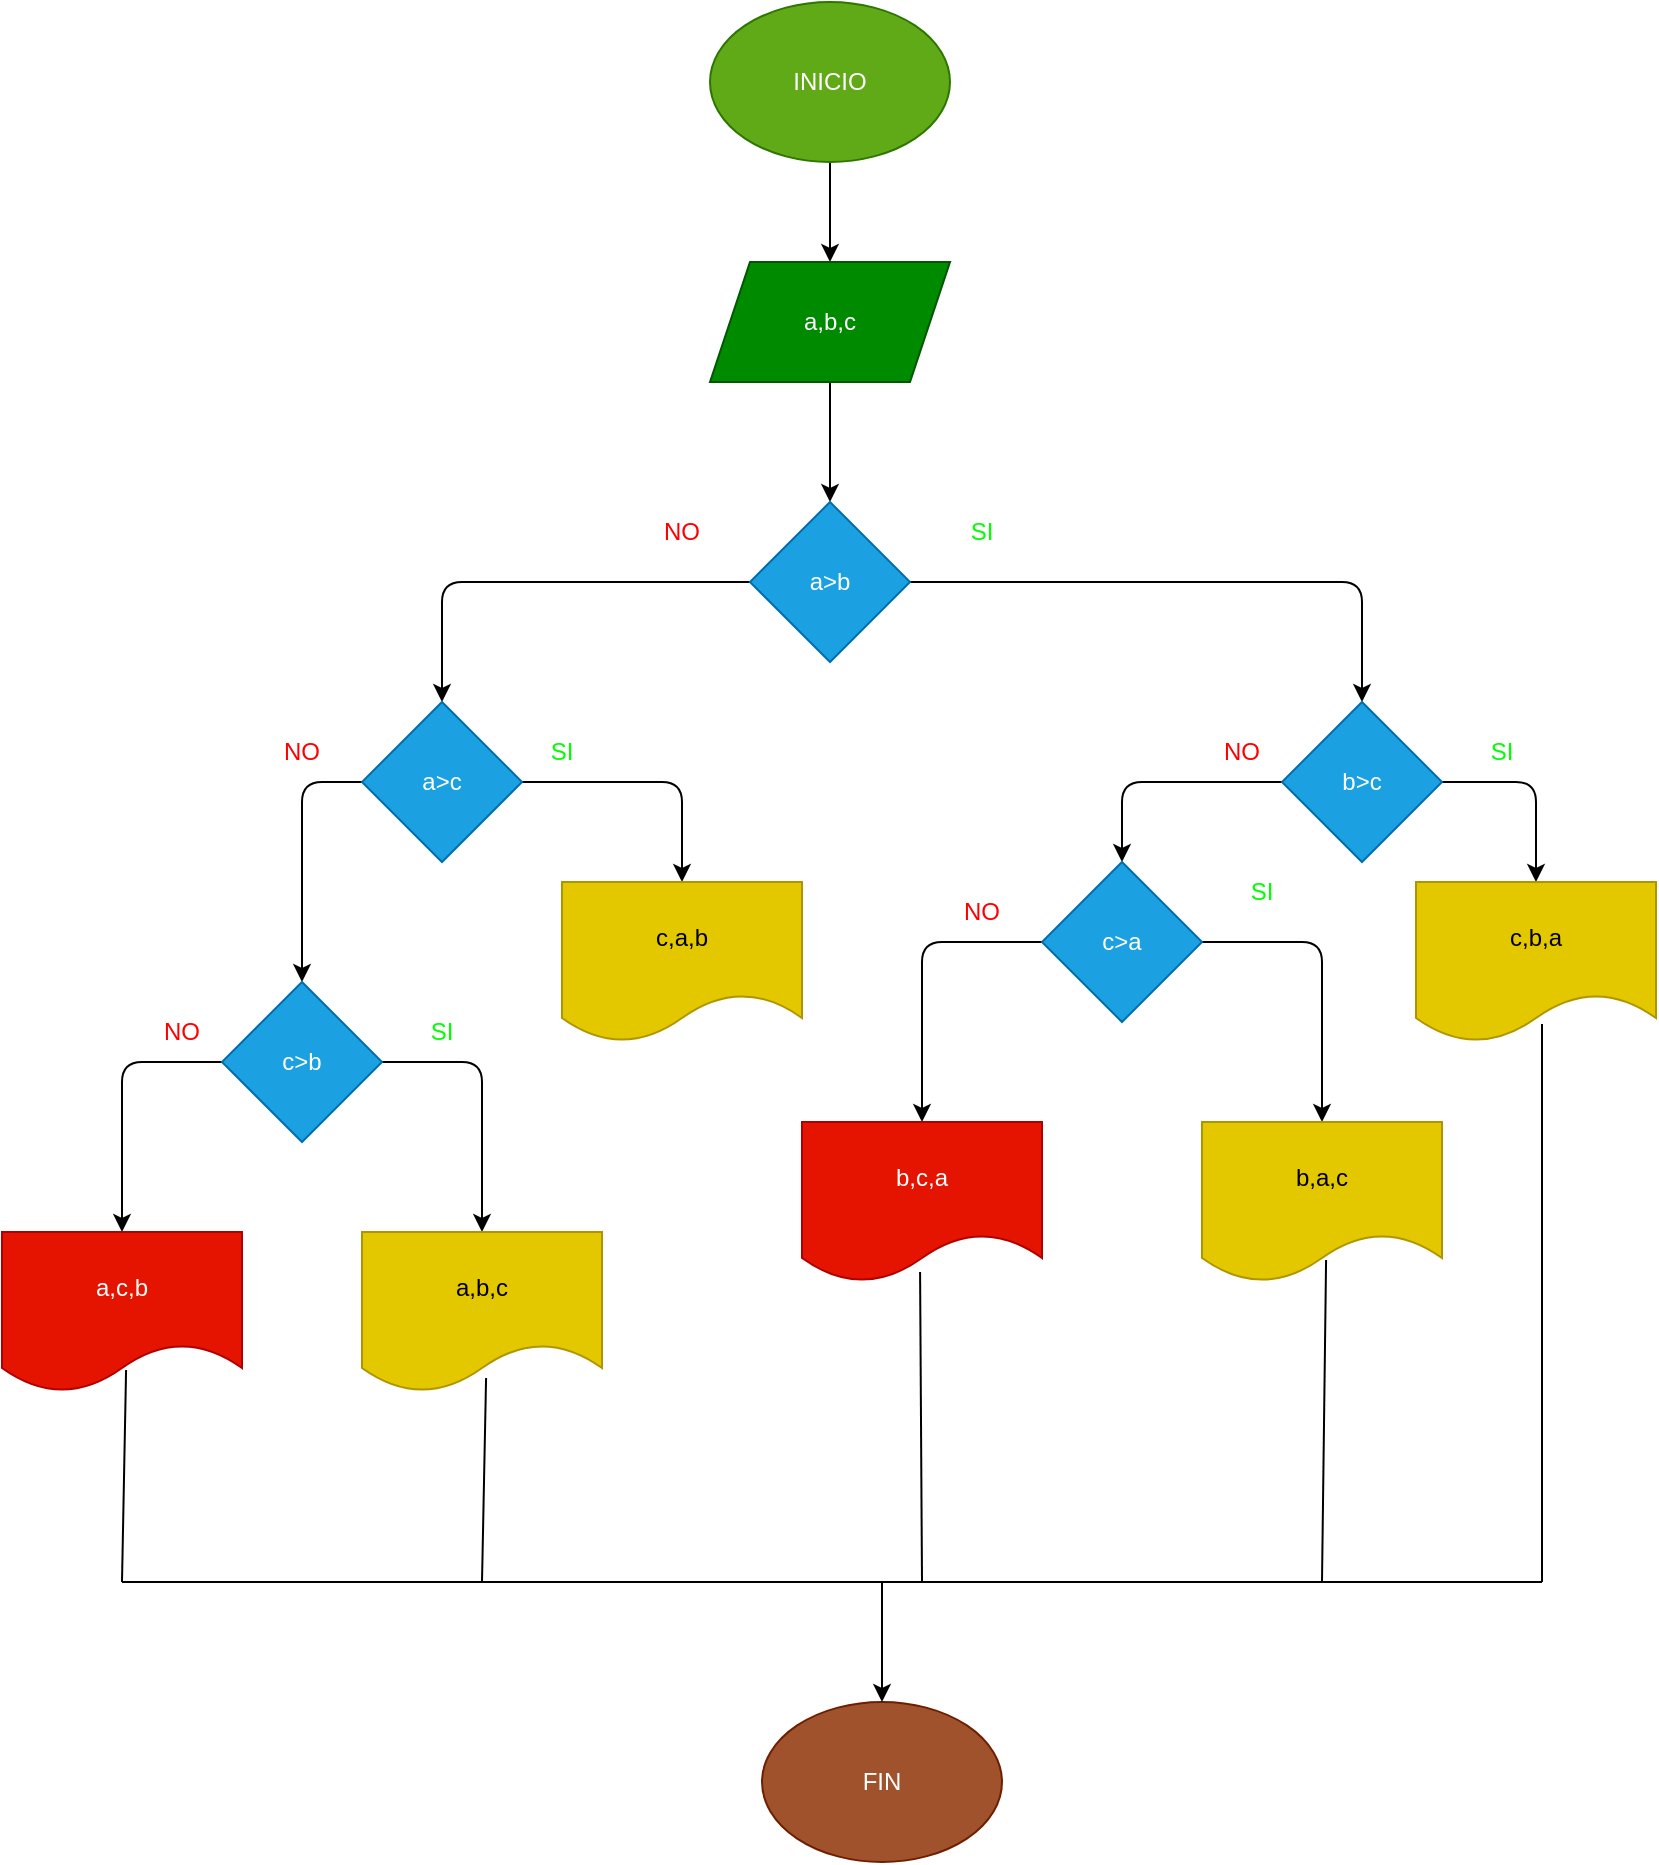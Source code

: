 <mxfile>
    <diagram id="SbDoswk6Quu5Co4p2oR-" name="Página-1">
        <mxGraphModel dx="662" dy="513" grid="1" gridSize="10" guides="1" tooltips="1" connect="1" arrows="1" fold="1" page="1" pageScale="1" pageWidth="827" pageHeight="1169" math="0" shadow="0">
            <root>
                <mxCell id="0"/>
                <mxCell id="1" parent="0"/>
                <mxCell id="4" value="" style="edgeStyle=none;html=1;" edge="1" parent="1" source="2" target="3">
                    <mxGeometry relative="1" as="geometry"/>
                </mxCell>
                <mxCell id="2" value="INICIO" style="ellipse;whiteSpace=wrap;html=1;fillColor=#60a917;fontColor=#ffffff;strokeColor=#2D7600;" vertex="1" parent="1">
                    <mxGeometry x="354" width="120" height="80" as="geometry"/>
                </mxCell>
                <mxCell id="6" value="" style="edgeStyle=none;html=1;" edge="1" parent="1" source="3" target="5">
                    <mxGeometry relative="1" as="geometry"/>
                </mxCell>
                <mxCell id="3" value="a,b,c" style="shape=parallelogram;perimeter=parallelogramPerimeter;whiteSpace=wrap;html=1;fixedSize=1;fillColor=#008a00;fontColor=#ffffff;strokeColor=#005700;" vertex="1" parent="1">
                    <mxGeometry x="354" y="130" width="120" height="60" as="geometry"/>
                </mxCell>
                <mxCell id="8" value="" style="edgeStyle=none;html=1;" edge="1" parent="1" source="5" target="7">
                    <mxGeometry relative="1" as="geometry">
                        <Array as="points">
                            <mxPoint x="680" y="290"/>
                        </Array>
                    </mxGeometry>
                </mxCell>
                <mxCell id="10" value="" style="edgeStyle=none;html=1;" edge="1" parent="1" source="5" target="9">
                    <mxGeometry relative="1" as="geometry">
                        <Array as="points">
                            <mxPoint x="220" y="290"/>
                        </Array>
                    </mxGeometry>
                </mxCell>
                <mxCell id="5" value="a&amp;gt;b" style="rhombus;whiteSpace=wrap;html=1;fillColor=#1ba1e2;fontColor=#ffffff;strokeColor=#006EAF;" vertex="1" parent="1">
                    <mxGeometry x="374" y="250" width="80" height="80" as="geometry"/>
                </mxCell>
                <mxCell id="12" value="" style="edgeStyle=none;html=1;" edge="1" parent="1" source="7" target="11">
                    <mxGeometry relative="1" as="geometry">
                        <Array as="points">
                            <mxPoint x="560" y="390"/>
                        </Array>
                    </mxGeometry>
                </mxCell>
                <mxCell id="14" value="" style="edgeStyle=none;html=1;entryX=0.5;entryY=0;entryDx=0;entryDy=0;" edge="1" parent="1" source="7" target="46">
                    <mxGeometry relative="1" as="geometry">
                        <mxPoint x="768.125" y="440" as="targetPoint"/>
                        <Array as="points">
                            <mxPoint x="767" y="390"/>
                        </Array>
                    </mxGeometry>
                </mxCell>
                <mxCell id="7" value="b&amp;gt;c" style="rhombus;whiteSpace=wrap;html=1;fillColor=#1ba1e2;fontColor=#ffffff;strokeColor=#006EAF;" vertex="1" parent="1">
                    <mxGeometry x="640" y="350" width="80" height="80" as="geometry"/>
                </mxCell>
                <mxCell id="23" value="" style="edgeStyle=none;html=1;entryX=0.5;entryY=0;entryDx=0;entryDy=0;" edge="1" parent="1" source="9" target="45">
                    <mxGeometry relative="1" as="geometry">
                        <mxPoint x="340" y="440" as="targetPoint"/>
                        <Array as="points">
                            <mxPoint x="340" y="390"/>
                        </Array>
                    </mxGeometry>
                </mxCell>
                <mxCell id="25" value="" style="edgeStyle=none;html=1;" edge="1" parent="1" source="9" target="24">
                    <mxGeometry relative="1" as="geometry">
                        <Array as="points">
                            <mxPoint x="150" y="390"/>
                        </Array>
                    </mxGeometry>
                </mxCell>
                <mxCell id="9" value="a&amp;gt;c" style="rhombus;whiteSpace=wrap;html=1;fillColor=#1ba1e2;fontColor=#ffffff;strokeColor=#006EAF;" vertex="1" parent="1">
                    <mxGeometry x="180" y="350" width="80" height="80" as="geometry"/>
                </mxCell>
                <mxCell id="16" style="edgeStyle=none;html=1;entryX=0.5;entryY=0;entryDx=0;entryDy=0;" edge="1" parent="1" source="11" target="44">
                    <mxGeometry relative="1" as="geometry">
                        <mxPoint x="660" y="555" as="targetPoint"/>
                        <Array as="points">
                            <mxPoint x="660" y="470"/>
                        </Array>
                    </mxGeometry>
                </mxCell>
                <mxCell id="19" value="" style="edgeStyle=none;html=1;" edge="1" parent="1" source="11" target="43">
                    <mxGeometry relative="1" as="geometry">
                        <mxPoint x="460" y="555" as="targetPoint"/>
                        <Array as="points">
                            <mxPoint x="460" y="470"/>
                        </Array>
                    </mxGeometry>
                </mxCell>
                <mxCell id="11" value="c&amp;gt;a" style="rhombus;whiteSpace=wrap;html=1;fillColor=#1ba1e2;fontColor=#ffffff;strokeColor=#006EAF;" vertex="1" parent="1">
                    <mxGeometry x="520" y="430" width="80" height="80" as="geometry"/>
                </mxCell>
                <mxCell id="27" value="" style="edgeStyle=none;html=1;entryX=0.5;entryY=0;entryDx=0;entryDy=0;" edge="1" parent="1" source="24" target="42">
                    <mxGeometry relative="1" as="geometry">
                        <mxPoint x="240" y="615" as="targetPoint"/>
                        <Array as="points">
                            <mxPoint x="240" y="530"/>
                        </Array>
                    </mxGeometry>
                </mxCell>
                <mxCell id="29" value="" style="edgeStyle=none;html=1;entryX=0.5;entryY=0;entryDx=0;entryDy=0;" edge="1" parent="1" source="24" target="41">
                    <mxGeometry relative="1" as="geometry">
                        <mxPoint x="60" y="615" as="targetPoint"/>
                        <Array as="points">
                            <mxPoint x="60" y="530"/>
                        </Array>
                    </mxGeometry>
                </mxCell>
                <mxCell id="24" value="c&amp;gt;b" style="rhombus;whiteSpace=wrap;html=1;fillColor=#1ba1e2;fontColor=#ffffff;strokeColor=#006EAF;" vertex="1" parent="1">
                    <mxGeometry x="110" y="490" width="80" height="80" as="geometry"/>
                </mxCell>
                <mxCell id="30" value="&lt;font color=&quot;#00ff00&quot;&gt;SI&lt;/font&gt;" style="text;html=1;strokeColor=none;fillColor=none;align=center;verticalAlign=middle;whiteSpace=wrap;rounded=0;" vertex="1" parent="1">
                    <mxGeometry x="460" y="250" width="60" height="30" as="geometry"/>
                </mxCell>
                <mxCell id="32" value="&lt;font color=&quot;#ff0000&quot;&gt;NO&lt;/font&gt;" style="text;html=1;strokeColor=none;fillColor=none;align=center;verticalAlign=middle;whiteSpace=wrap;rounded=0;" vertex="1" parent="1">
                    <mxGeometry x="310" y="250" width="60" height="30" as="geometry"/>
                </mxCell>
                <mxCell id="33" value="&lt;font color=&quot;#00ff00&quot;&gt;SI&lt;/font&gt;" style="text;html=1;strokeColor=none;fillColor=none;align=center;verticalAlign=middle;whiteSpace=wrap;rounded=0;" vertex="1" parent="1">
                    <mxGeometry x="720" y="360" width="60" height="30" as="geometry"/>
                </mxCell>
                <mxCell id="34" value="&lt;font color=&quot;#ff0000&quot;&gt;NO&lt;/font&gt;" style="text;html=1;strokeColor=none;fillColor=none;align=center;verticalAlign=middle;whiteSpace=wrap;rounded=0;" vertex="1" parent="1">
                    <mxGeometry x="590" y="360" width="60" height="30" as="geometry"/>
                </mxCell>
                <mxCell id="35" value="&lt;font color=&quot;#ff0000&quot;&gt;NO&lt;/font&gt;" style="text;html=1;strokeColor=none;fillColor=none;align=center;verticalAlign=middle;whiteSpace=wrap;rounded=0;" vertex="1" parent="1">
                    <mxGeometry x="460" y="440" width="60" height="30" as="geometry"/>
                </mxCell>
                <mxCell id="36" value="&lt;font color=&quot;#00ff00&quot;&gt;SI&lt;/font&gt;" style="text;html=1;strokeColor=none;fillColor=none;align=center;verticalAlign=middle;whiteSpace=wrap;rounded=0;" vertex="1" parent="1">
                    <mxGeometry x="600" y="430" width="60" height="30" as="geometry"/>
                </mxCell>
                <mxCell id="37" value="&lt;font color=&quot;#00ff00&quot;&gt;SI&lt;/font&gt;" style="text;html=1;strokeColor=none;fillColor=none;align=center;verticalAlign=middle;whiteSpace=wrap;rounded=0;" vertex="1" parent="1">
                    <mxGeometry x="250" y="360" width="60" height="30" as="geometry"/>
                </mxCell>
                <mxCell id="38" value="&lt;font color=&quot;#ff0000&quot;&gt;NO&lt;/font&gt;" style="text;html=1;strokeColor=none;fillColor=none;align=center;verticalAlign=middle;whiteSpace=wrap;rounded=0;" vertex="1" parent="1">
                    <mxGeometry x="120" y="360" width="60" height="30" as="geometry"/>
                </mxCell>
                <mxCell id="39" value="&lt;font color=&quot;#00ff00&quot;&gt;SI&lt;/font&gt;" style="text;html=1;strokeColor=none;fillColor=none;align=center;verticalAlign=middle;whiteSpace=wrap;rounded=0;" vertex="1" parent="1">
                    <mxGeometry x="190" y="500" width="60" height="30" as="geometry"/>
                </mxCell>
                <mxCell id="40" value="&lt;font color=&quot;#ff0000&quot;&gt;NO&lt;/font&gt;" style="text;html=1;strokeColor=none;fillColor=none;align=center;verticalAlign=middle;whiteSpace=wrap;rounded=0;" vertex="1" parent="1">
                    <mxGeometry x="60" y="500" width="60" height="30" as="geometry"/>
                </mxCell>
                <mxCell id="41" value="&lt;font color=&quot;#ffffff&quot;&gt;a,c,b&lt;/font&gt;" style="shape=document;whiteSpace=wrap;html=1;boundedLbl=1;fontColor=#ffffff;fillColor=#e51400;strokeColor=#B20000;" vertex="1" parent="1">
                    <mxGeometry y="615" width="120" height="80" as="geometry"/>
                </mxCell>
                <mxCell id="42" value="a,b,c" style="shape=document;whiteSpace=wrap;html=1;boundedLbl=1;fontColor=#000000;fillColor=#e3c800;strokeColor=#B09500;" vertex="1" parent="1">
                    <mxGeometry x="180" y="615" width="120" height="80" as="geometry"/>
                </mxCell>
                <mxCell id="43" value="b,c,a" style="shape=document;whiteSpace=wrap;html=1;boundedLbl=1;fontColor=#ffffff;fillColor=#e51400;strokeColor=#B20000;" vertex="1" parent="1">
                    <mxGeometry x="400" y="560" width="120" height="80" as="geometry"/>
                </mxCell>
                <mxCell id="44" value="b,a,c" style="shape=document;whiteSpace=wrap;html=1;boundedLbl=1;fontColor=#000000;fillColor=#e3c800;strokeColor=#B09500;" vertex="1" parent="1">
                    <mxGeometry x="600" y="560" width="120" height="80" as="geometry"/>
                </mxCell>
                <mxCell id="45" value="c,a,b" style="shape=document;whiteSpace=wrap;html=1;boundedLbl=1;fontColor=#000000;fillColor=#e3c800;strokeColor=#B09500;" vertex="1" parent="1">
                    <mxGeometry x="280" y="440" width="120" height="80" as="geometry"/>
                </mxCell>
                <mxCell id="46" value="c,b,a" style="shape=document;whiteSpace=wrap;html=1;boundedLbl=1;fontColor=#000000;fillColor=#e3c800;strokeColor=#B09500;" vertex="1" parent="1">
                    <mxGeometry x="707" y="440" width="120" height="80" as="geometry"/>
                </mxCell>
                <mxCell id="47" value="" style="endArrow=none;html=1;fontColor=#FFFFFF;" edge="1" parent="1">
                    <mxGeometry width="50" height="50" relative="1" as="geometry">
                        <mxPoint x="60" y="790" as="sourcePoint"/>
                        <mxPoint x="770" y="790" as="targetPoint"/>
                    </mxGeometry>
                </mxCell>
                <mxCell id="49" value="" style="endArrow=none;html=1;fontColor=#FFFFFF;entryX=0.517;entryY=0.863;entryDx=0;entryDy=0;entryPerimeter=0;" edge="1" parent="1" target="41">
                    <mxGeometry width="50" height="50" relative="1" as="geometry">
                        <mxPoint x="60" y="790" as="sourcePoint"/>
                        <mxPoint x="110" y="740" as="targetPoint"/>
                    </mxGeometry>
                </mxCell>
                <mxCell id="50" value="" style="endArrow=none;html=1;fontColor=#FFFFFF;entryX=0.517;entryY=0.913;entryDx=0;entryDy=0;entryPerimeter=0;" edge="1" parent="1" target="42">
                    <mxGeometry width="50" height="50" relative="1" as="geometry">
                        <mxPoint x="240" y="790" as="sourcePoint"/>
                        <mxPoint x="290" y="740" as="targetPoint"/>
                    </mxGeometry>
                </mxCell>
                <mxCell id="51" value="" style="endArrow=none;html=1;fontColor=#FFFFFF;entryX=0.492;entryY=0.938;entryDx=0;entryDy=0;entryPerimeter=0;" edge="1" parent="1" target="43">
                    <mxGeometry width="50" height="50" relative="1" as="geometry">
                        <mxPoint x="460" y="790" as="sourcePoint"/>
                        <mxPoint x="510" y="740" as="targetPoint"/>
                    </mxGeometry>
                </mxCell>
                <mxCell id="52" value="" style="endArrow=none;html=1;fontColor=#FFFFFF;entryX=0.517;entryY=0.863;entryDx=0;entryDy=0;entryPerimeter=0;" edge="1" parent="1" target="44">
                    <mxGeometry width="50" height="50" relative="1" as="geometry">
                        <mxPoint x="660" y="790" as="sourcePoint"/>
                        <mxPoint x="710" y="610" as="targetPoint"/>
                    </mxGeometry>
                </mxCell>
                <mxCell id="53" value="" style="endArrow=none;html=1;fontColor=#FFFFFF;entryX=0.525;entryY=0.888;entryDx=0;entryDy=0;entryPerimeter=0;" edge="1" parent="1" target="46">
                    <mxGeometry width="50" height="50" relative="1" as="geometry">
                        <mxPoint x="770" y="790" as="sourcePoint"/>
                        <mxPoint x="820" y="740" as="targetPoint"/>
                    </mxGeometry>
                </mxCell>
                <mxCell id="55" value="FIN" style="ellipse;whiteSpace=wrap;html=1;fontColor=#ffffff;fillColor=#a0522d;strokeColor=#6D1F00;" vertex="1" parent="1">
                    <mxGeometry x="380" y="850" width="120" height="80" as="geometry"/>
                </mxCell>
                <mxCell id="56" value="" style="endArrow=classic;html=1;fontColor=#FFFFFF;entryX=0.5;entryY=0;entryDx=0;entryDy=0;" edge="1" parent="1" target="55">
                    <mxGeometry width="50" height="50" relative="1" as="geometry">
                        <mxPoint x="440" y="790" as="sourcePoint"/>
                        <mxPoint x="390" y="810" as="targetPoint"/>
                    </mxGeometry>
                </mxCell>
            </root>
        </mxGraphModel>
    </diagram>
</mxfile>